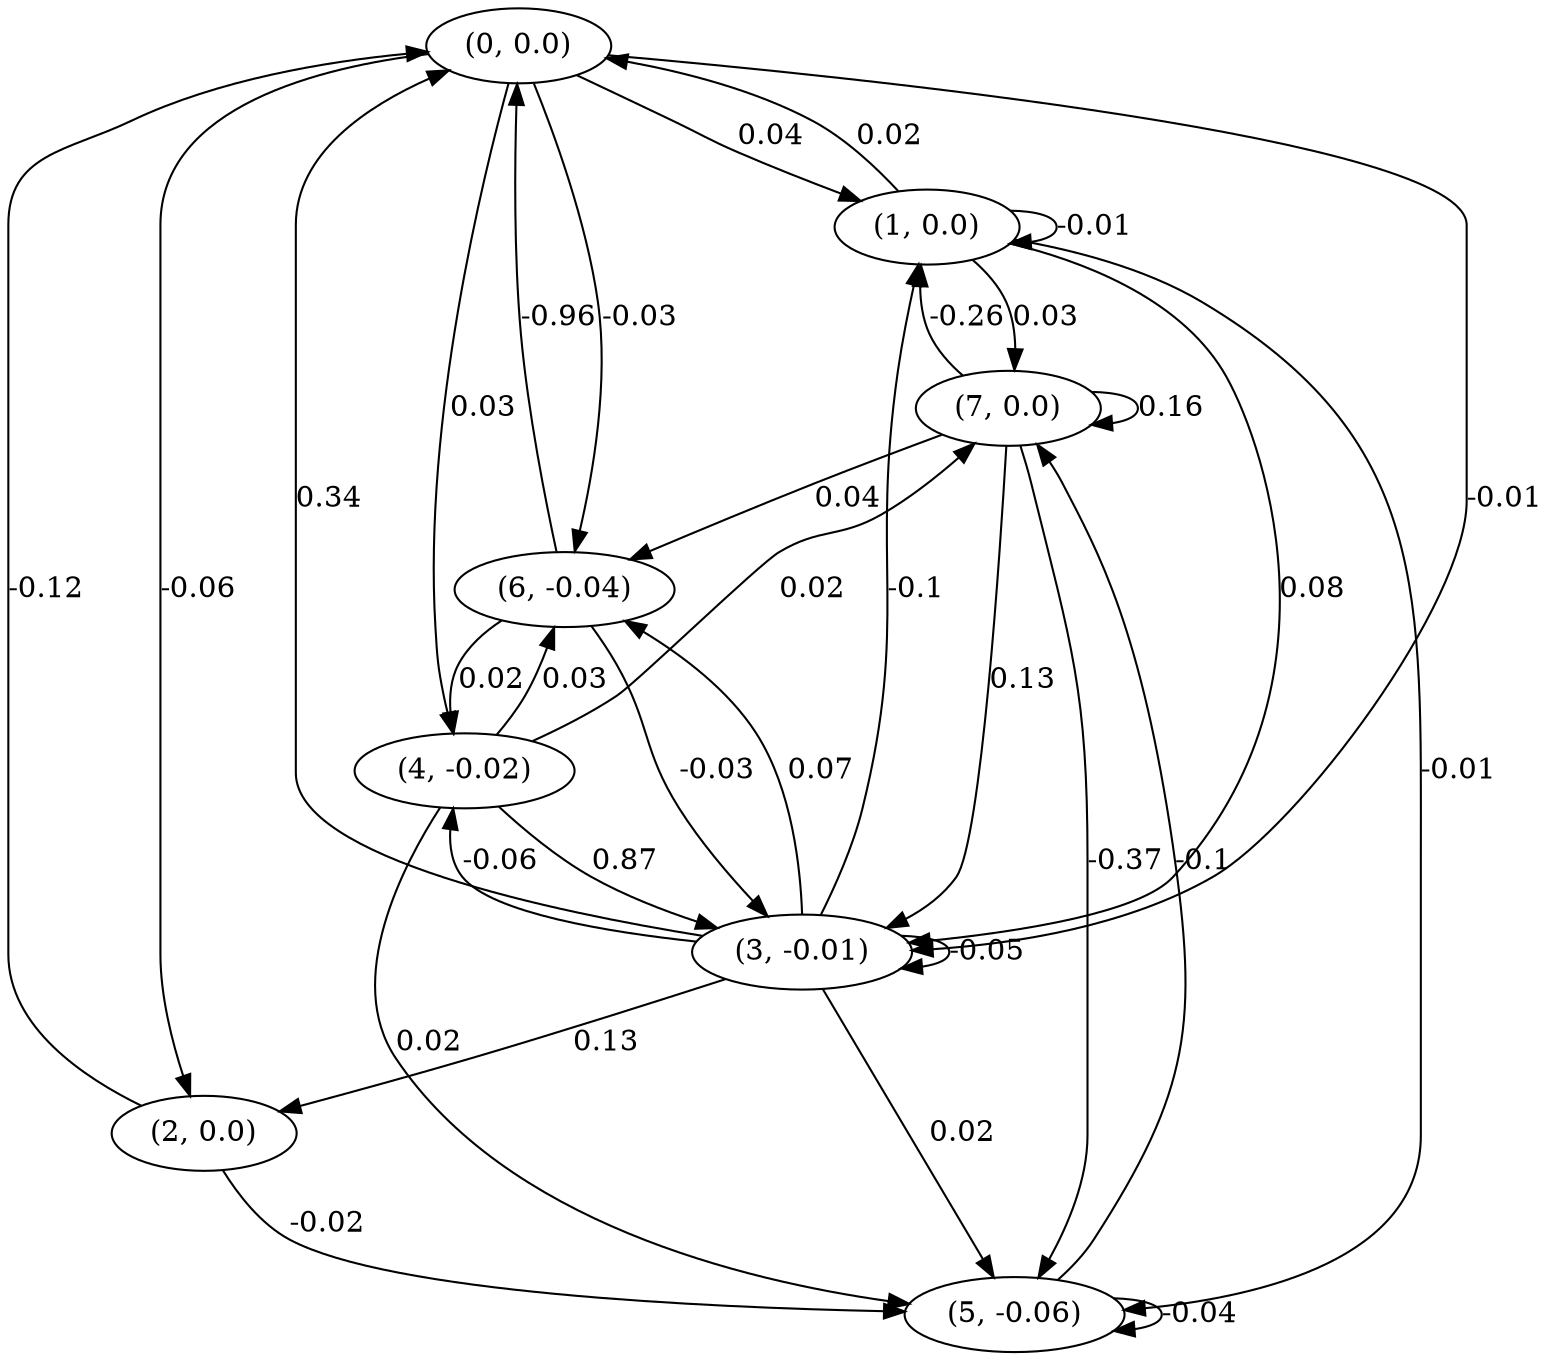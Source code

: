 digraph {
    0 [ label = "(0, 0.0)" ]
    1 [ label = "(1, 0.0)" ]
    2 [ label = "(2, 0.0)" ]
    3 [ label = "(3, -0.01)" ]
    4 [ label = "(4, -0.02)" ]
    5 [ label = "(5, -0.06)" ]
    6 [ label = "(6, -0.04)" ]
    7 [ label = "(7, 0.0)" ]
    1 -> 1 [ label = "-0.01" ]
    3 -> 3 [ label = "-0.05" ]
    5 -> 5 [ label = "-0.04" ]
    7 -> 7 [ label = "0.16" ]
    1 -> 0 [ label = "0.02" ]
    2 -> 0 [ label = "-0.12" ]
    3 -> 0 [ label = "0.34" ]
    6 -> 0 [ label = "-0.96" ]
    0 -> 1 [ label = "0.04" ]
    3 -> 1 [ label = "-0.1" ]
    7 -> 1 [ label = "-0.26" ]
    0 -> 2 [ label = "-0.06" ]
    3 -> 2 [ label = "0.13" ]
    0 -> 3 [ label = "-0.01" ]
    1 -> 3 [ label = "0.08" ]
    4 -> 3 [ label = "0.87" ]
    6 -> 3 [ label = "-0.03" ]
    7 -> 3 [ label = "0.13" ]
    0 -> 4 [ label = "0.03" ]
    3 -> 4 [ label = "-0.06" ]
    6 -> 4 [ label = "0.02" ]
    1 -> 5 [ label = "-0.01" ]
    2 -> 5 [ label = "-0.02" ]
    3 -> 5 [ label = "0.02" ]
    4 -> 5 [ label = "0.02" ]
    7 -> 5 [ label = "-0.37" ]
    0 -> 6 [ label = "-0.03" ]
    3 -> 6 [ label = "0.07" ]
    4 -> 6 [ label = "0.03" ]
    7 -> 6 [ label = "0.04" ]
    1 -> 7 [ label = "0.03" ]
    4 -> 7 [ label = "0.02" ]
    5 -> 7 [ label = "-0.1" ]
}

